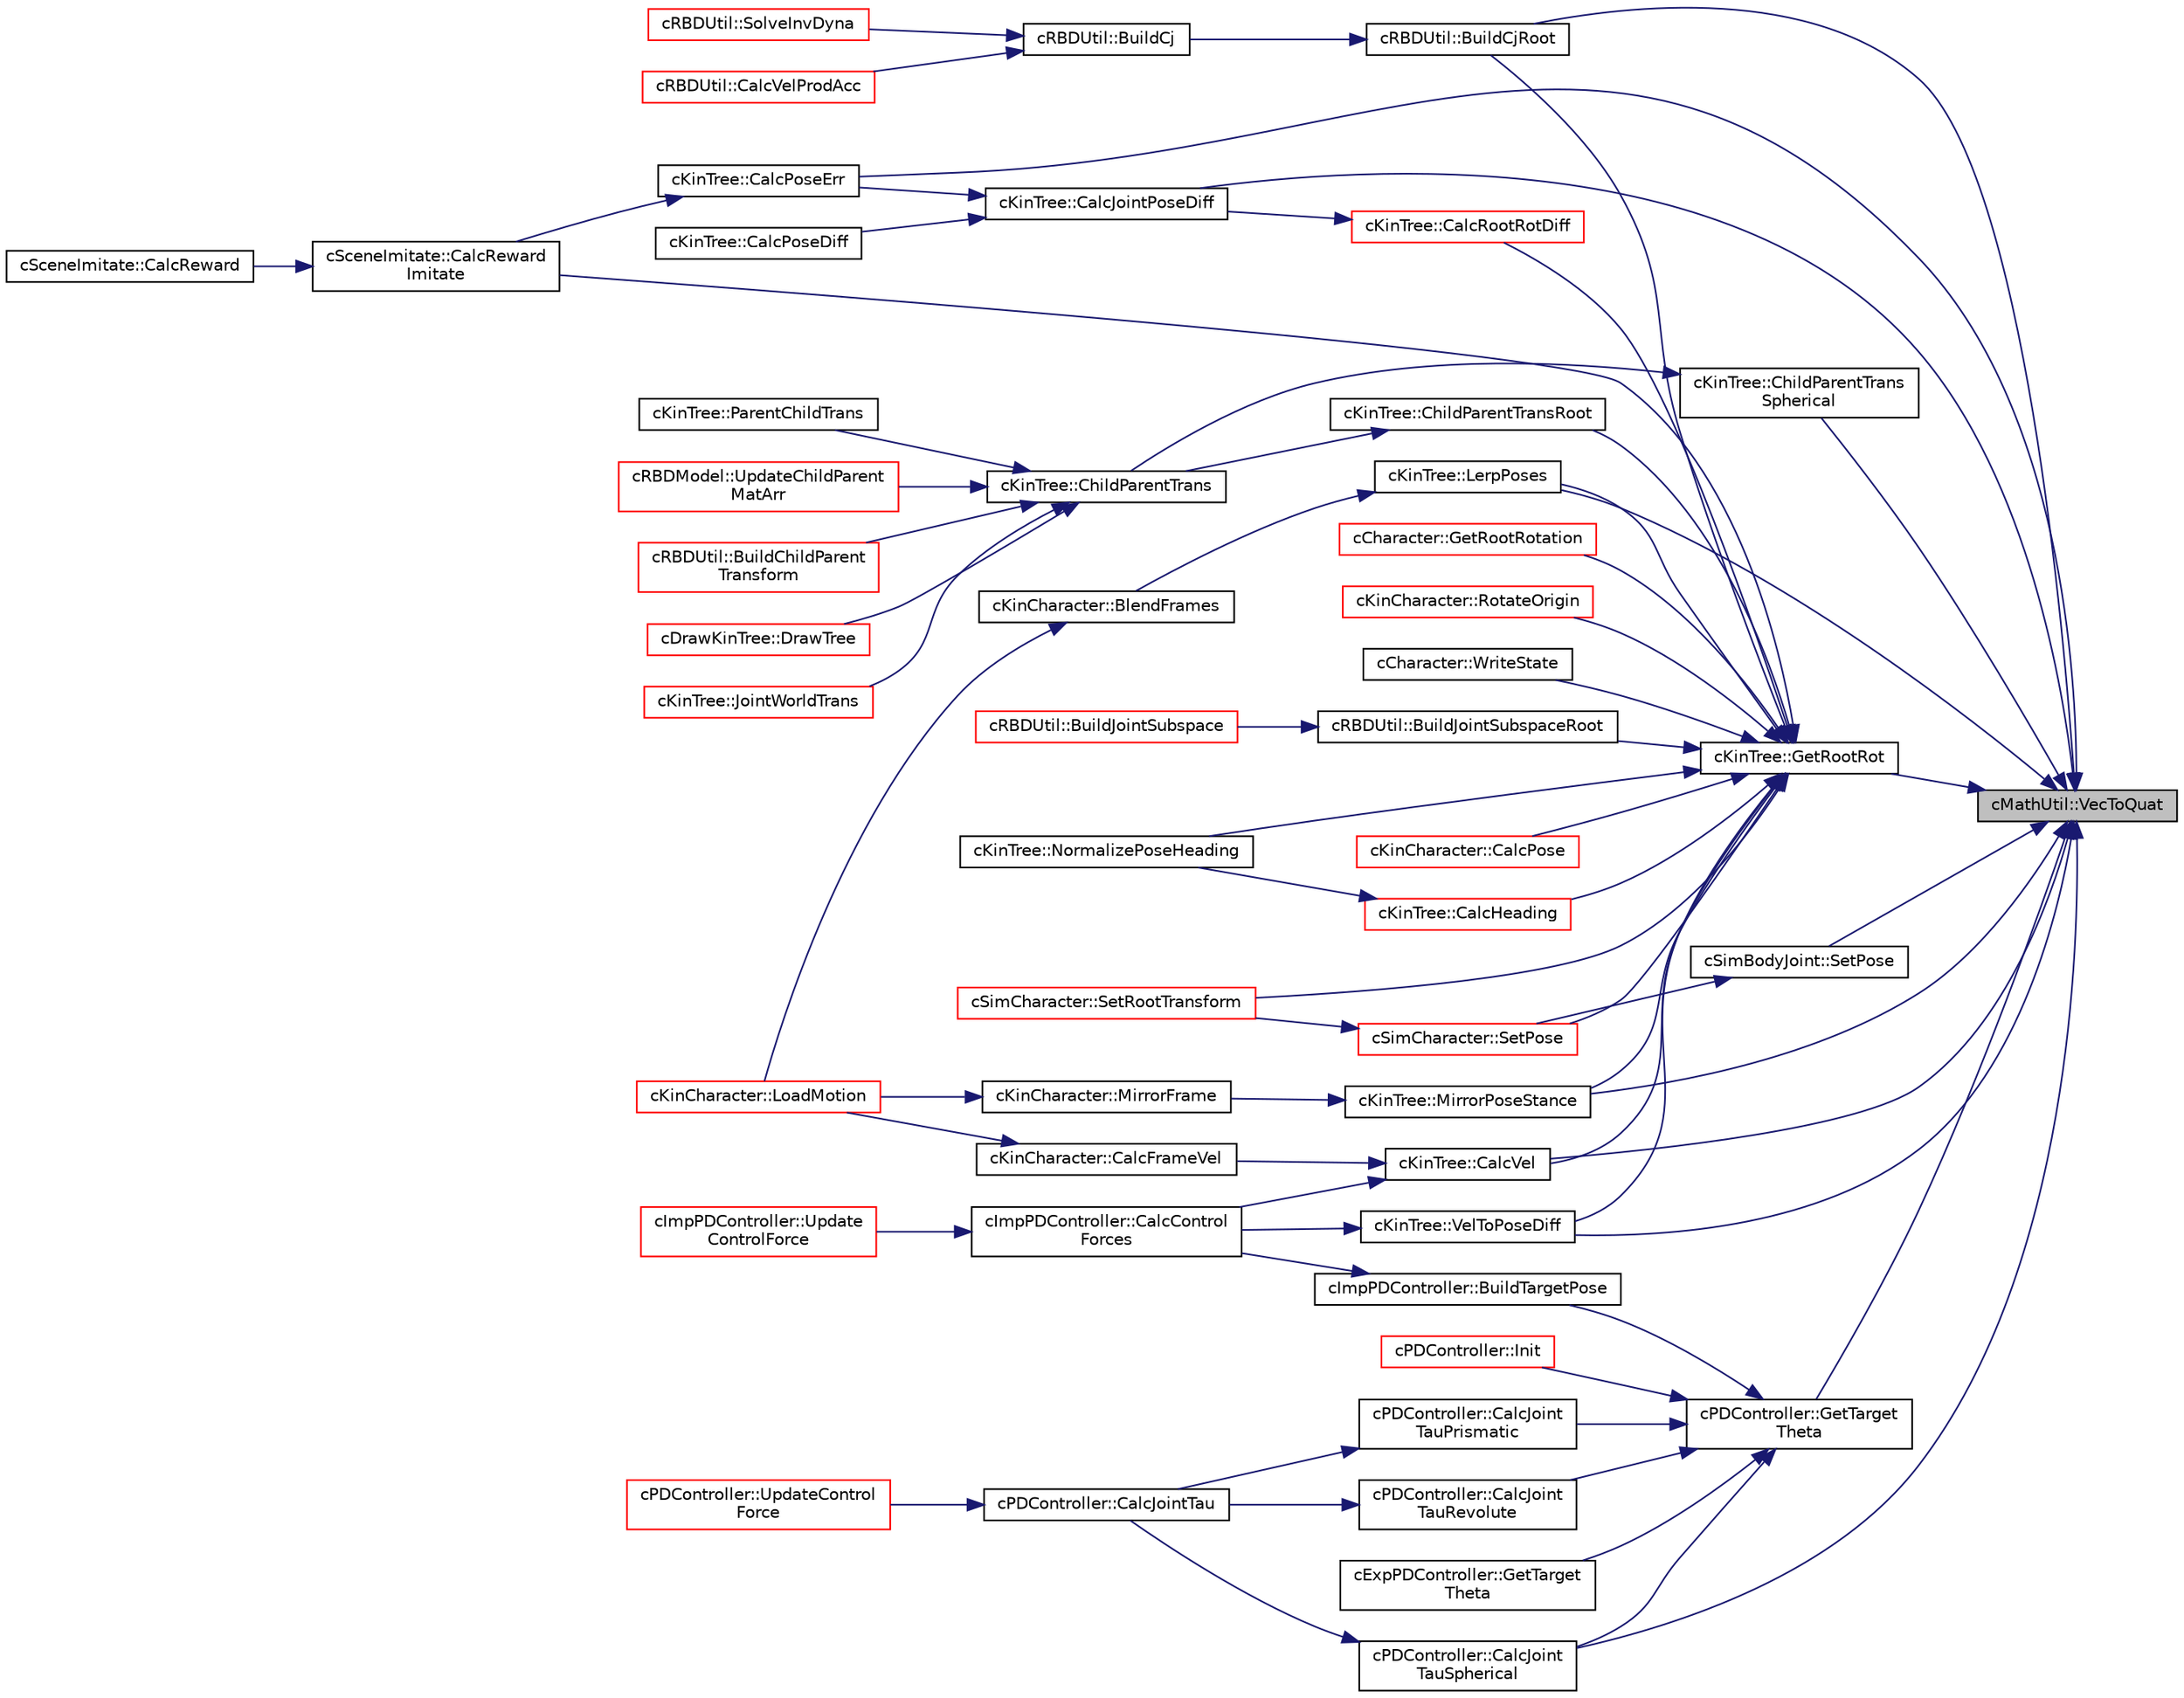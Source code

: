 digraph "cMathUtil::VecToQuat"
{
 // LATEX_PDF_SIZE
  edge [fontname="Helvetica",fontsize="10",labelfontname="Helvetica",labelfontsize="10"];
  node [fontname="Helvetica",fontsize="10",shape=record];
  rankdir="RL";
  Node1 [label="cMathUtil::VecToQuat",height=0.2,width=0.4,color="black", fillcolor="grey75", style="filled", fontcolor="black",tooltip=" "];
  Node1 -> Node2 [dir="back",color="midnightblue",fontsize="10",style="solid",fontname="Helvetica"];
  Node2 [label="cRBDUtil::BuildCjRoot",height=0.2,width=0.4,color="black", fillcolor="white", style="filled",URL="$classc_r_b_d_util.html#a5fa9ba2bb68a013ac31304b9a2c8f6e1",tooltip=" "];
  Node2 -> Node3 [dir="back",color="midnightblue",fontsize="10",style="solid",fontname="Helvetica"];
  Node3 [label="cRBDUtil::BuildCj",height=0.2,width=0.4,color="black", fillcolor="white", style="filled",URL="$classc_r_b_d_util.html#ae63c6bb63c91b9f2a01d0de24d0122d3",tooltip=" "];
  Node3 -> Node4 [dir="back",color="midnightblue",fontsize="10",style="solid",fontname="Helvetica"];
  Node4 [label="cRBDUtil::CalcVelProdAcc",height=0.2,width=0.4,color="red", fillcolor="white", style="filled",URL="$classc_r_b_d_util.html#a2e808d07ed45c4b0bf3700f427d095b4",tooltip=" "];
  Node3 -> Node7 [dir="back",color="midnightblue",fontsize="10",style="solid",fontname="Helvetica"];
  Node7 [label="cRBDUtil::SolveInvDyna",height=0.2,width=0.4,color="red", fillcolor="white", style="filled",URL="$classc_r_b_d_util.html#ae2dc89644721027f09ba58f9c38b0b5c",tooltip=" "];
  Node1 -> Node12 [dir="back",color="midnightblue",fontsize="10",style="solid",fontname="Helvetica"];
  Node12 [label="cKinTree::CalcJointPoseDiff",height=0.2,width=0.4,color="black", fillcolor="white", style="filled",URL="$classc_kin_tree.html#a64fcc2c285137552df8146f242dfe119",tooltip=" "];
  Node12 -> Node13 [dir="back",color="midnightblue",fontsize="10",style="solid",fontname="Helvetica"];
  Node13 [label="cKinTree::CalcPoseDiff",height=0.2,width=0.4,color="black", fillcolor="white", style="filled",URL="$classc_kin_tree.html#aa72d2045a0d72aa6cca462d82cbc4b34",tooltip=" "];
  Node12 -> Node14 [dir="back",color="midnightblue",fontsize="10",style="solid",fontname="Helvetica"];
  Node14 [label="cKinTree::CalcPoseErr",height=0.2,width=0.4,color="black", fillcolor="white", style="filled",URL="$classc_kin_tree.html#af560a8d77cece2c876ec5b940c105888",tooltip=" "];
  Node14 -> Node15 [dir="back",color="midnightblue",fontsize="10",style="solid",fontname="Helvetica"];
  Node15 [label="cSceneImitate::CalcReward\lImitate",height=0.2,width=0.4,color="black", fillcolor="white", style="filled",URL="$classc_scene_imitate.html#a5fa3ac5de8bbde3998e4943fcf8ab18b",tooltip=" "];
  Node15 -> Node16 [dir="back",color="midnightblue",fontsize="10",style="solid",fontname="Helvetica"];
  Node16 [label="cSceneImitate::CalcReward",height=0.2,width=0.4,color="black", fillcolor="white", style="filled",URL="$classc_scene_imitate.html#aed775e0aa0df893f1df6b35cda0cbeab",tooltip=" "];
  Node1 -> Node17 [dir="back",color="midnightblue",fontsize="10",style="solid",fontname="Helvetica"];
  Node17 [label="cPDController::CalcJoint\lTauSpherical",height=0.2,width=0.4,color="black", fillcolor="white", style="filled",URL="$classc_p_d_controller.html#a6db5c1ae59f16bf20dd98c2d86772d38",tooltip=" "];
  Node17 -> Node18 [dir="back",color="midnightblue",fontsize="10",style="solid",fontname="Helvetica"];
  Node18 [label="cPDController::CalcJointTau",height=0.2,width=0.4,color="black", fillcolor="white", style="filled",URL="$classc_p_d_controller.html#a61098c094ba822326b5b3e1f8815b45d",tooltip=" "];
  Node18 -> Node19 [dir="back",color="midnightblue",fontsize="10",style="solid",fontname="Helvetica"];
  Node19 [label="cPDController::UpdateControl\lForce",height=0.2,width=0.4,color="red", fillcolor="white", style="filled",URL="$classc_p_d_controller.html#a55bc39133f19f258f9765c6619838f92",tooltip=" "];
  Node1 -> Node14 [dir="back",color="midnightblue",fontsize="10",style="solid",fontname="Helvetica"];
  Node1 -> Node24 [dir="back",color="midnightblue",fontsize="10",style="solid",fontname="Helvetica"];
  Node24 [label="cKinTree::CalcVel",height=0.2,width=0.4,color="black", fillcolor="white", style="filled",URL="$classc_kin_tree.html#a471e9507d575df28b54aee7609c5fe64",tooltip=" "];
  Node24 -> Node25 [dir="back",color="midnightblue",fontsize="10",style="solid",fontname="Helvetica"];
  Node25 [label="cImpPDController::CalcControl\lForces",height=0.2,width=0.4,color="black", fillcolor="white", style="filled",URL="$classc_imp_p_d_controller.html#ad842a2f1c8e4fcc041e5e5c92251711f",tooltip=" "];
  Node25 -> Node26 [dir="back",color="midnightblue",fontsize="10",style="solid",fontname="Helvetica"];
  Node26 [label="cImpPDController::Update\lControlForce",height=0.2,width=0.4,color="red", fillcolor="white", style="filled",URL="$classc_imp_p_d_controller.html#a1720b102b3336b93c5d09d6740492eec",tooltip=" "];
  Node24 -> Node29 [dir="back",color="midnightblue",fontsize="10",style="solid",fontname="Helvetica"];
  Node29 [label="cKinCharacter::CalcFrameVel",height=0.2,width=0.4,color="black", fillcolor="white", style="filled",URL="$classc_kin_character.html#ad04e0843ae930cf723578a1ca6e74aa7",tooltip=" "];
  Node29 -> Node30 [dir="back",color="midnightblue",fontsize="10",style="solid",fontname="Helvetica"];
  Node30 [label="cKinCharacter::LoadMotion",height=0.2,width=0.4,color="red", fillcolor="white", style="filled",URL="$classc_kin_character.html#aadfb26f290511a722fa701f7cf134845",tooltip=" "];
  Node1 -> Node32 [dir="back",color="midnightblue",fontsize="10",style="solid",fontname="Helvetica"];
  Node32 [label="cKinTree::ChildParentTrans\lSpherical",height=0.2,width=0.4,color="black", fillcolor="white", style="filled",URL="$classc_kin_tree.html#a78fee3ee7e4986d39b8696efc96318e8",tooltip=" "];
  Node32 -> Node33 [dir="back",color="midnightblue",fontsize="10",style="solid",fontname="Helvetica"];
  Node33 [label="cKinTree::ChildParentTrans",height=0.2,width=0.4,color="black", fillcolor="white", style="filled",URL="$classc_kin_tree.html#a128b028d804ebd233a3cf65eeffd843a",tooltip=" "];
  Node33 -> Node34 [dir="back",color="midnightblue",fontsize="10",style="solid",fontname="Helvetica"];
  Node34 [label="cRBDUtil::BuildChildParent\lTransform",height=0.2,width=0.4,color="red", fillcolor="white", style="filled",URL="$classc_r_b_d_util.html#a393ec92eefe6f45bde96754ff54975dd",tooltip=" "];
  Node33 -> Node37 [dir="back",color="midnightblue",fontsize="10",style="solid",fontname="Helvetica"];
  Node37 [label="cDrawKinTree::DrawTree",height=0.2,width=0.4,color="red", fillcolor="white", style="filled",URL="$classc_draw_kin_tree.html#a3ac3fbab30458f7a0fd843c18e10885b",tooltip=" "];
  Node33 -> Node48 [dir="back",color="midnightblue",fontsize="10",style="solid",fontname="Helvetica"];
  Node48 [label="cKinTree::JointWorldTrans",height=0.2,width=0.4,color="red", fillcolor="white", style="filled",URL="$classc_kin_tree.html#acecd45296511a0156ed587def403e719",tooltip=" "];
  Node33 -> Node73 [dir="back",color="midnightblue",fontsize="10",style="solid",fontname="Helvetica"];
  Node73 [label="cKinTree::ParentChildTrans",height=0.2,width=0.4,color="black", fillcolor="white", style="filled",URL="$classc_kin_tree.html#a5ee77f27a62b286e51fc04a1cd7e3a4e",tooltip=" "];
  Node33 -> Node74 [dir="back",color="midnightblue",fontsize="10",style="solid",fontname="Helvetica"];
  Node74 [label="cRBDModel::UpdateChildParent\lMatArr",height=0.2,width=0.4,color="red", fillcolor="white", style="filled",URL="$classc_r_b_d_model.html#a04c50731917961a60b4128a552e3736e",tooltip=" "];
  Node1 -> Node75 [dir="back",color="midnightblue",fontsize="10",style="solid",fontname="Helvetica"];
  Node75 [label="cKinTree::GetRootRot",height=0.2,width=0.4,color="black", fillcolor="white", style="filled",URL="$classc_kin_tree.html#a2a021db5d70df4fc749693908b4673ae",tooltip=" "];
  Node75 -> Node2 [dir="back",color="midnightblue",fontsize="10",style="solid",fontname="Helvetica"];
  Node75 -> Node76 [dir="back",color="midnightblue",fontsize="10",style="solid",fontname="Helvetica"];
  Node76 [label="cRBDUtil::BuildJointSubspaceRoot",height=0.2,width=0.4,color="black", fillcolor="white", style="filled",URL="$classc_r_b_d_util.html#a0bab0b817dc20d18efc7261fdbffadee",tooltip=" "];
  Node76 -> Node77 [dir="back",color="midnightblue",fontsize="10",style="solid",fontname="Helvetica"];
  Node77 [label="cRBDUtil::BuildJointSubspace",height=0.2,width=0.4,color="red", fillcolor="white", style="filled",URL="$classc_r_b_d_util.html#a451e4c520a865d6ad91f0221c2c26f4a",tooltip=" "];
  Node75 -> Node81 [dir="back",color="midnightblue",fontsize="10",style="solid",fontname="Helvetica"];
  Node81 [label="cKinTree::CalcHeading",height=0.2,width=0.4,color="red", fillcolor="white", style="filled",URL="$classc_kin_tree.html#a47d9b90881cdf53908e96c4915ca6269",tooltip=" "];
  Node81 -> Node99 [dir="back",color="midnightblue",fontsize="10",style="solid",fontname="Helvetica"];
  Node99 [label="cKinTree::NormalizePoseHeading",height=0.2,width=0.4,color="black", fillcolor="white", style="filled",URL="$classc_kin_tree.html#a209a5b37651e2d0feac9fa2fc6898141",tooltip=" "];
  Node75 -> Node100 [dir="back",color="midnightblue",fontsize="10",style="solid",fontname="Helvetica"];
  Node100 [label="cKinCharacter::CalcPose",height=0.2,width=0.4,color="red", fillcolor="white", style="filled",URL="$classc_kin_character.html#a68ca12d76d4b8991270041dcae4be4eb",tooltip=" "];
  Node75 -> Node15 [dir="back",color="midnightblue",fontsize="10",style="solid",fontname="Helvetica"];
  Node75 -> Node103 [dir="back",color="midnightblue",fontsize="10",style="solid",fontname="Helvetica"];
  Node103 [label="cKinTree::CalcRootRotDiff",height=0.2,width=0.4,color="red", fillcolor="white", style="filled",URL="$classc_kin_tree.html#ac467b8a3574aeca00d49d30358beb111",tooltip=" "];
  Node103 -> Node12 [dir="back",color="midnightblue",fontsize="10",style="solid",fontname="Helvetica"];
  Node75 -> Node24 [dir="back",color="midnightblue",fontsize="10",style="solid",fontname="Helvetica"];
  Node75 -> Node105 [dir="back",color="midnightblue",fontsize="10",style="solid",fontname="Helvetica"];
  Node105 [label="cKinTree::ChildParentTransRoot",height=0.2,width=0.4,color="black", fillcolor="white", style="filled",URL="$classc_kin_tree.html#a6516ddf706ee84a791581d0d3f256b46",tooltip=" "];
  Node105 -> Node33 [dir="back",color="midnightblue",fontsize="10",style="solid",fontname="Helvetica"];
  Node75 -> Node106 [dir="back",color="midnightblue",fontsize="10",style="solid",fontname="Helvetica"];
  Node106 [label="cCharacter::GetRootRotation",height=0.2,width=0.4,color="red", fillcolor="white", style="filled",URL="$classc_character.html#a72c522b920eab7dbd9f92869faa61ba2",tooltip=" "];
  Node75 -> Node111 [dir="back",color="midnightblue",fontsize="10",style="solid",fontname="Helvetica"];
  Node111 [label="cKinTree::LerpPoses",height=0.2,width=0.4,color="black", fillcolor="white", style="filled",URL="$classc_kin_tree.html#a932b2f5a57ba7d862b816949e83dc15e",tooltip=" "];
  Node111 -> Node112 [dir="back",color="midnightblue",fontsize="10",style="solid",fontname="Helvetica"];
  Node112 [label="cKinCharacter::BlendFrames",height=0.2,width=0.4,color="black", fillcolor="white", style="filled",URL="$classc_kin_character.html#af2d8187b63426c98f2e0722326093b15",tooltip=" "];
  Node112 -> Node30 [dir="back",color="midnightblue",fontsize="10",style="solid",fontname="Helvetica"];
  Node75 -> Node113 [dir="back",color="midnightblue",fontsize="10",style="solid",fontname="Helvetica"];
  Node113 [label="cKinTree::MirrorPoseStance",height=0.2,width=0.4,color="black", fillcolor="white", style="filled",URL="$classc_kin_tree.html#a52a7aed8708d81202559dd58e4fc13ee",tooltip=" "];
  Node113 -> Node114 [dir="back",color="midnightblue",fontsize="10",style="solid",fontname="Helvetica"];
  Node114 [label="cKinCharacter::MirrorFrame",height=0.2,width=0.4,color="black", fillcolor="white", style="filled",URL="$classc_kin_character.html#aee7b6c08d8c24404ca7423717446ae2c",tooltip=" "];
  Node114 -> Node30 [dir="back",color="midnightblue",fontsize="10",style="solid",fontname="Helvetica"];
  Node75 -> Node99 [dir="back",color="midnightblue",fontsize="10",style="solid",fontname="Helvetica"];
  Node75 -> Node115 [dir="back",color="midnightblue",fontsize="10",style="solid",fontname="Helvetica"];
  Node115 [label="cKinCharacter::RotateOrigin",height=0.2,width=0.4,color="red", fillcolor="white", style="filled",URL="$classc_kin_character.html#a8cb5e37dc7cd53d8c30ff3b39c7fd7a2",tooltip=" "];
  Node75 -> Node117 [dir="back",color="midnightblue",fontsize="10",style="solid",fontname="Helvetica"];
  Node117 [label="cSimCharacter::SetPose",height=0.2,width=0.4,color="red", fillcolor="white", style="filled",URL="$classc_sim_character.html#af90f9cd7b45cb9f6ea3635bfa562675d",tooltip=" "];
  Node117 -> Node121 [dir="back",color="midnightblue",fontsize="10",style="solid",fontname="Helvetica"];
  Node121 [label="cSimCharacter::SetRootTransform",height=0.2,width=0.4,color="red", fillcolor="white", style="filled",URL="$classc_sim_character.html#a615ae95d65aaf5991be40b41a2f3a89d",tooltip=" "];
  Node75 -> Node121 [dir="back",color="midnightblue",fontsize="10",style="solid",fontname="Helvetica"];
  Node75 -> Node124 [dir="back",color="midnightblue",fontsize="10",style="solid",fontname="Helvetica"];
  Node124 [label="cKinTree::VelToPoseDiff",height=0.2,width=0.4,color="black", fillcolor="white", style="filled",URL="$classc_kin_tree.html#a729fdad81243b217f3e07a9153787725",tooltip=" "];
  Node124 -> Node25 [dir="back",color="midnightblue",fontsize="10",style="solid",fontname="Helvetica"];
  Node75 -> Node125 [dir="back",color="midnightblue",fontsize="10",style="solid",fontname="Helvetica"];
  Node125 [label="cCharacter::WriteState",height=0.2,width=0.4,color="black", fillcolor="white", style="filled",URL="$classc_character.html#ab263df83b763b966a1583ce8785ba010",tooltip=" "];
  Node1 -> Node126 [dir="back",color="midnightblue",fontsize="10",style="solid",fontname="Helvetica"];
  Node126 [label="cPDController::GetTarget\lTheta",height=0.2,width=0.4,color="black", fillcolor="white", style="filled",URL="$classc_p_d_controller.html#a6cdb7ada883910dfb5571110ade2d1aa",tooltip=" "];
  Node126 -> Node127 [dir="back",color="midnightblue",fontsize="10",style="solid",fontname="Helvetica"];
  Node127 [label="cImpPDController::BuildTargetPose",height=0.2,width=0.4,color="black", fillcolor="white", style="filled",URL="$classc_imp_p_d_controller.html#ab0cbdb157d74f97bdd3a97560de89e3c",tooltip=" "];
  Node127 -> Node25 [dir="back",color="midnightblue",fontsize="10",style="solid",fontname="Helvetica"];
  Node126 -> Node128 [dir="back",color="midnightblue",fontsize="10",style="solid",fontname="Helvetica"];
  Node128 [label="cPDController::CalcJoint\lTauPrismatic",height=0.2,width=0.4,color="black", fillcolor="white", style="filled",URL="$classc_p_d_controller.html#ab772d609979765d7f638829d24c9c25f",tooltip=" "];
  Node128 -> Node18 [dir="back",color="midnightblue",fontsize="10",style="solid",fontname="Helvetica"];
  Node126 -> Node129 [dir="back",color="midnightblue",fontsize="10",style="solid",fontname="Helvetica"];
  Node129 [label="cPDController::CalcJoint\lTauRevolute",height=0.2,width=0.4,color="black", fillcolor="white", style="filled",URL="$classc_p_d_controller.html#a319ce63bb811cb82b571138a090d2bf5",tooltip=" "];
  Node129 -> Node18 [dir="back",color="midnightblue",fontsize="10",style="solid",fontname="Helvetica"];
  Node126 -> Node17 [dir="back",color="midnightblue",fontsize="10",style="solid",fontname="Helvetica"];
  Node126 -> Node130 [dir="back",color="midnightblue",fontsize="10",style="solid",fontname="Helvetica"];
  Node130 [label="cExpPDController::GetTarget\lTheta",height=0.2,width=0.4,color="black", fillcolor="white", style="filled",URL="$classc_exp_p_d_controller.html#ad48233e9721ad4c9a72121ce013c553f",tooltip=" "];
  Node126 -> Node131 [dir="back",color="midnightblue",fontsize="10",style="solid",fontname="Helvetica"];
  Node131 [label="cPDController::Init",height=0.2,width=0.4,color="red", fillcolor="white", style="filled",URL="$classc_p_d_controller.html#a760e2468925bff63cd0966b1a0f20c13",tooltip=" "];
  Node1 -> Node111 [dir="back",color="midnightblue",fontsize="10",style="solid",fontname="Helvetica"];
  Node1 -> Node113 [dir="back",color="midnightblue",fontsize="10",style="solid",fontname="Helvetica"];
  Node1 -> Node134 [dir="back",color="midnightblue",fontsize="10",style="solid",fontname="Helvetica"];
  Node134 [label="cSimBodyJoint::SetPose",height=0.2,width=0.4,color="black", fillcolor="white", style="filled",URL="$classc_sim_body_joint.html#acfb0de6b1d89406ba992688c1f788a1e",tooltip=" "];
  Node134 -> Node117 [dir="back",color="midnightblue",fontsize="10",style="solid",fontname="Helvetica"];
  Node1 -> Node124 [dir="back",color="midnightblue",fontsize="10",style="solid",fontname="Helvetica"];
}
